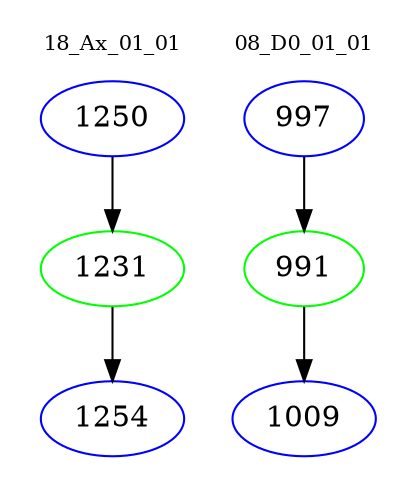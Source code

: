 digraph{
subgraph cluster_0 {
color = white
label = "18_Ax_01_01";
fontsize=10;
T0_1250 [label="1250", color="blue"]
T0_1250 -> T0_1231 [color="black"]
T0_1231 [label="1231", color="green"]
T0_1231 -> T0_1254 [color="black"]
T0_1254 [label="1254", color="blue"]
}
subgraph cluster_1 {
color = white
label = "08_D0_01_01";
fontsize=10;
T1_997 [label="997", color="blue"]
T1_997 -> T1_991 [color="black"]
T1_991 [label="991", color="green"]
T1_991 -> T1_1009 [color="black"]
T1_1009 [label="1009", color="blue"]
}
}
